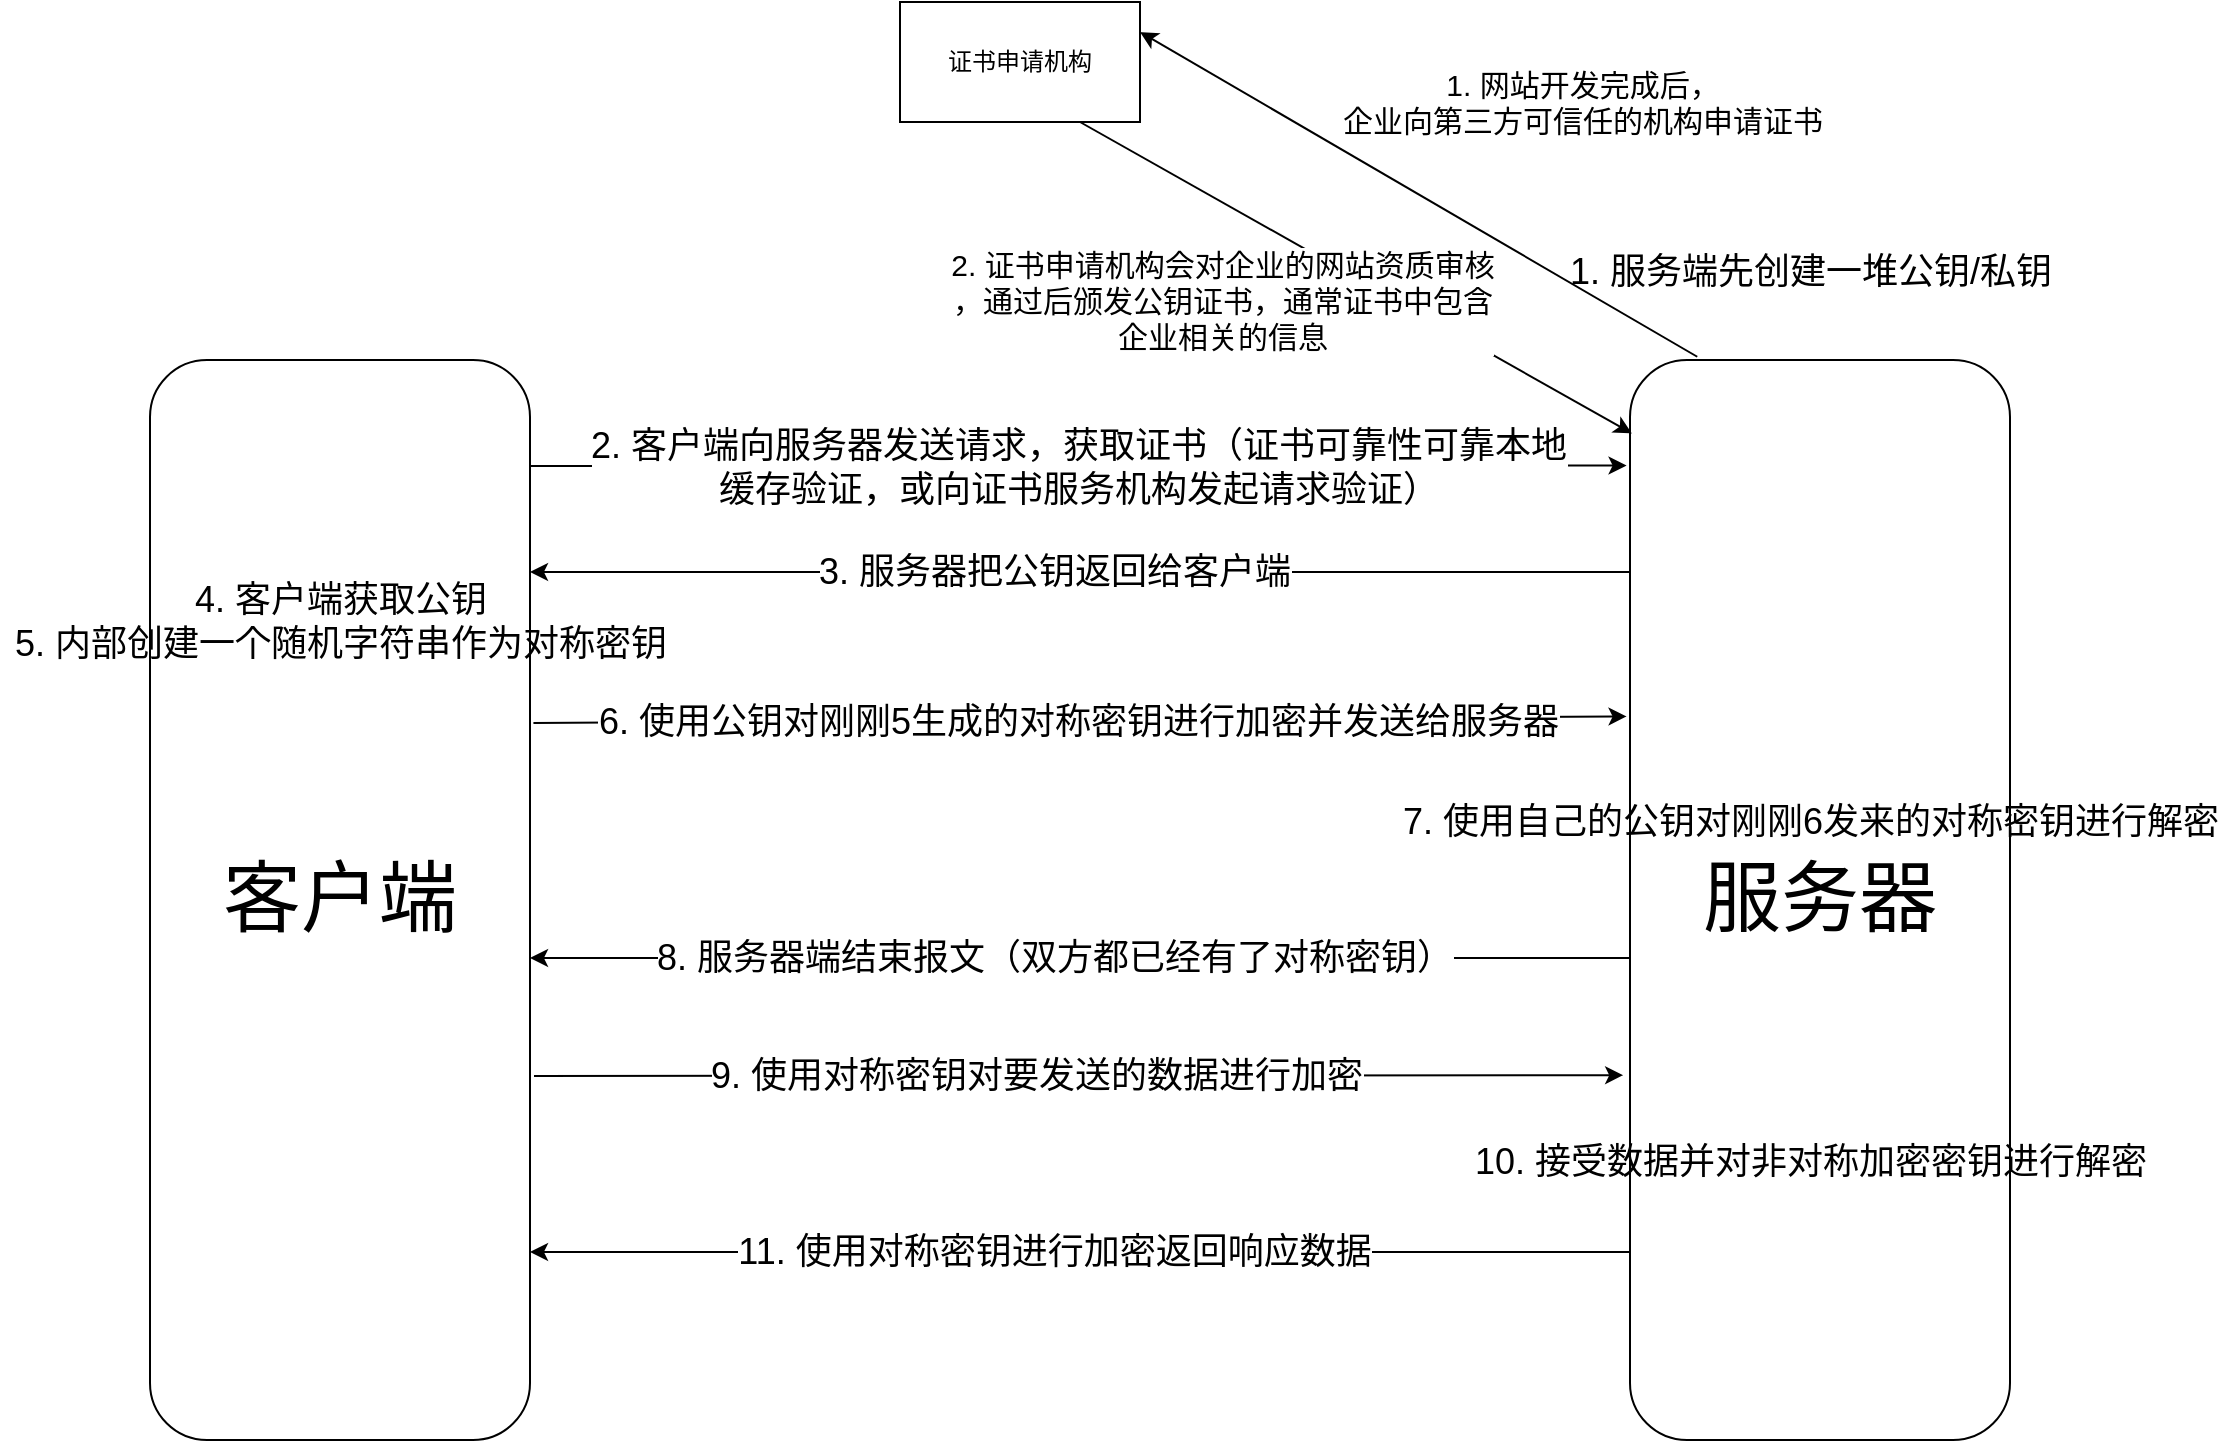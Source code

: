 <mxfile>
    <diagram id="6Vc1adGpLqn1qRcgp373" name="第 1 页">
        <mxGraphModel dx="1150" dy="1610" grid="1" gridSize="10" guides="1" tooltips="1" connect="1" arrows="1" fold="1" page="1" pageScale="1" pageWidth="1169" pageHeight="827" math="0" shadow="0">
            <root>
                <mxCell id="0"/>
                <mxCell id="1" parent="0"/>
                <mxCell id="2" value="&lt;font style=&quot;font-size: 39px&quot;&gt;客户端&lt;/font&gt;" style="rounded=1;whiteSpace=wrap;html=1;" vertex="1" parent="1">
                    <mxGeometry x="102" y="249" width="190" height="540" as="geometry"/>
                </mxCell>
                <mxCell id="3" value="&lt;font style=&quot;font-size: 39px&quot;&gt;服务器&lt;/font&gt;" style="rounded=1;whiteSpace=wrap;html=1;" vertex="1" parent="1">
                    <mxGeometry x="842" y="249" width="190" height="540" as="geometry"/>
                </mxCell>
                <mxCell id="4" value="1. 服务端先创建一堆公钥/私钥" style="text;html=1;align=center;verticalAlign=middle;resizable=0;points=[];autosize=1;strokeColor=none;fontSize=18;" vertex="1" parent="1">
                    <mxGeometry x="802" y="190" width="260" height="30" as="geometry"/>
                </mxCell>
                <mxCell id="5" value="" style="endArrow=classic;html=1;fontSize=18;entryX=-0.009;entryY=0.144;entryDx=0;entryDy=0;entryPerimeter=0;" edge="1" parent="1">
                    <mxGeometry width="50" height="50" relative="1" as="geometry">
                        <mxPoint x="292" y="302" as="sourcePoint"/>
                        <mxPoint x="840.29" y="301.76" as="targetPoint"/>
                    </mxGeometry>
                </mxCell>
                <mxCell id="6" value="2. 客户端向服务器发送请求，获取证书（证书可靠性可靠本地&lt;br&gt;缓存验证，或向证书服务机构发起请求验证）" style="edgeLabel;html=1;align=center;verticalAlign=middle;resizable=0;points=[];fontSize=18;" vertex="1" connectable="0" parent="5">
                    <mxGeometry x="-0.003" y="-4" relative="1" as="geometry">
                        <mxPoint y="-3" as="offset"/>
                    </mxGeometry>
                </mxCell>
                <mxCell id="7" value="" style="endArrow=classic;html=1;fontSize=18;exitX=0;exitY=0.25;exitDx=0;exitDy=0;" edge="1" parent="1">
                    <mxGeometry width="50" height="50" relative="1" as="geometry">
                        <mxPoint x="842" y="355" as="sourcePoint"/>
                        <mxPoint x="292" y="355" as="targetPoint"/>
                    </mxGeometry>
                </mxCell>
                <mxCell id="8" value="3. 服务器把公钥返回给客户端" style="edgeLabel;html=1;align=center;verticalAlign=middle;resizable=0;points=[];fontSize=18;" vertex="1" connectable="0" parent="7">
                    <mxGeometry x="0.188" relative="1" as="geometry">
                        <mxPoint x="38" as="offset"/>
                    </mxGeometry>
                </mxCell>
                <mxCell id="9" value="4. 客户端获取公钥&lt;br&gt;5. 内部创建一个随机字符串作为对称密钥" style="text;html=1;align=center;verticalAlign=middle;resizable=0;points=[];autosize=1;strokeColor=none;fontSize=18;" vertex="1" parent="1">
                    <mxGeometry x="27" y="355" width="340" height="50" as="geometry"/>
                </mxCell>
                <mxCell id="10" value="" style="endArrow=classic;html=1;fontSize=18;exitX=1.009;exitY=0.336;exitDx=0;exitDy=0;exitPerimeter=0;entryX=-0.009;entryY=0.33;entryDx=0;entryDy=0;entryPerimeter=0;" edge="1" parent="1" source="2" target="3">
                    <mxGeometry width="50" height="50" relative="1" as="geometry">
                        <mxPoint x="292" y="445.0" as="sourcePoint"/>
                        <mxPoint x="840" y="430" as="targetPoint"/>
                    </mxGeometry>
                </mxCell>
                <mxCell id="11" value="6. 使用公钥对刚刚5生成的对称密钥进行加密并发送给服务器" style="edgeLabel;html=1;align=center;verticalAlign=middle;resizable=0;points=[];fontSize=18;" vertex="1" connectable="0" parent="10">
                    <mxGeometry x="-0.003" y="-4" relative="1" as="geometry">
                        <mxPoint y="-3" as="offset"/>
                    </mxGeometry>
                </mxCell>
                <mxCell id="12" value="7. 使用自己的公钥对刚刚6发来的对称密钥进行解密" style="text;html=1;align=center;verticalAlign=middle;resizable=0;points=[];autosize=1;strokeColor=none;fontSize=18;" vertex="1" parent="1">
                    <mxGeometry x="722" y="465" width="420" height="30" as="geometry"/>
                </mxCell>
                <mxCell id="13" value="" style="endArrow=classic;html=1;fontSize=18;exitX=0;exitY=0.25;exitDx=0;exitDy=0;" edge="1" parent="1">
                    <mxGeometry width="50" height="50" relative="1" as="geometry">
                        <mxPoint x="842" y="548" as="sourcePoint"/>
                        <mxPoint x="292" y="548" as="targetPoint"/>
                    </mxGeometry>
                </mxCell>
                <mxCell id="14" value="8. 服务器端结束报文（双方都已经有了对称密钥）" style="edgeLabel;html=1;align=center;verticalAlign=middle;resizable=0;points=[];fontSize=18;" vertex="1" connectable="0" parent="13">
                    <mxGeometry x="0.188" relative="1" as="geometry">
                        <mxPoint x="38" as="offset"/>
                    </mxGeometry>
                </mxCell>
                <mxCell id="15" value="" style="endArrow=classic;html=1;fontSize=18;entryX=-0.018;entryY=0.79;entryDx=0;entryDy=0;entryPerimeter=0;" edge="1" parent="1">
                    <mxGeometry width="50" height="50" relative="1" as="geometry">
                        <mxPoint x="294" y="607" as="sourcePoint"/>
                        <mxPoint x="838.58" y="606.6" as="targetPoint"/>
                    </mxGeometry>
                </mxCell>
                <mxCell id="16" value="9. 使用对称密钥对要发送的数据进行加密" style="edgeLabel;html=1;align=center;verticalAlign=middle;resizable=0;points=[];fontSize=18;" vertex="1" connectable="0" parent="15">
                    <mxGeometry x="0.188" relative="1" as="geometry">
                        <mxPoint x="-73" as="offset"/>
                    </mxGeometry>
                </mxCell>
                <mxCell id="17" value="" style="endArrow=classic;html=1;fontSize=18;" edge="1" parent="1">
                    <mxGeometry width="50" height="50" relative="1" as="geometry">
                        <mxPoint x="842" y="695" as="sourcePoint"/>
                        <mxPoint x="292" y="695" as="targetPoint"/>
                    </mxGeometry>
                </mxCell>
                <mxCell id="18" value="11. 使用对称密钥进行加密返回响应数据" style="edgeLabel;html=1;align=center;verticalAlign=middle;resizable=0;points=[];fontSize=18;" vertex="1" connectable="0" parent="17">
                    <mxGeometry x="0.188" relative="1" as="geometry">
                        <mxPoint x="38" as="offset"/>
                    </mxGeometry>
                </mxCell>
                <mxCell id="19" value="10. 接受数据并对非对称加密密钥进行解密" style="text;html=1;align=center;verticalAlign=middle;resizable=0;points=[];autosize=1;strokeColor=none;fontSize=18;" vertex="1" parent="1">
                    <mxGeometry x="757" y="635" width="350" height="30" as="geometry"/>
                </mxCell>
                <mxCell id="20" value="证书申请机构" style="whiteSpace=wrap;html=1;" vertex="1" parent="1">
                    <mxGeometry x="477" y="70" width="120" height="60" as="geometry"/>
                </mxCell>
                <mxCell id="22" value="" style="endArrow=classic;html=1;exitX=0.75;exitY=1;exitDx=0;exitDy=0;entryX=0.005;entryY=0.068;entryDx=0;entryDy=0;entryPerimeter=0;" edge="1" parent="1" source="20" target="3">
                    <mxGeometry width="50" height="50" relative="1" as="geometry">
                        <mxPoint x="637" y="310" as="sourcePoint"/>
                        <mxPoint x="837" y="290" as="targetPoint"/>
                    </mxGeometry>
                </mxCell>
                <mxCell id="23" value="2. 证书申请机构会对企业的网站资质审核&lt;br style=&quot;font-size: 15px;&quot;&gt;，通过后颁发公钥证书，通常证书中包含&lt;br style=&quot;font-size: 15px;&quot;&gt;企业相关的信息" style="edgeLabel;html=1;align=center;verticalAlign=middle;resizable=0;points=[];fontSize=15;" vertex="1" connectable="0" parent="22">
                    <mxGeometry x="0.127" y="-1" relative="1" as="geometry">
                        <mxPoint x="-84" as="offset"/>
                    </mxGeometry>
                </mxCell>
                <mxCell id="24" value="" style="endArrow=classic;html=1;exitX=0.177;exitY=-0.003;exitDx=0;exitDy=0;entryX=1;entryY=0.25;entryDx=0;entryDy=0;exitPerimeter=0;" edge="1" parent="1" source="3" target="20">
                    <mxGeometry width="50" height="50" relative="1" as="geometry">
                        <mxPoint x="607" y="110.0" as="sourcePoint"/>
                        <mxPoint x="864.35" y="262.78" as="targetPoint"/>
                    </mxGeometry>
                </mxCell>
                <mxCell id="25" value="1. 网站开发完成后，&lt;br&gt;企业向第三方可信任的机构申请证书" style="edgeLabel;html=1;align=center;verticalAlign=middle;resizable=0;points=[];fontSize=15;" vertex="1" connectable="0" parent="24">
                    <mxGeometry x="0.127" y="-1" relative="1" as="geometry">
                        <mxPoint x="98" y="-35" as="offset"/>
                    </mxGeometry>
                </mxCell>
            </root>
        </mxGraphModel>
    </diagram>
</mxfile>